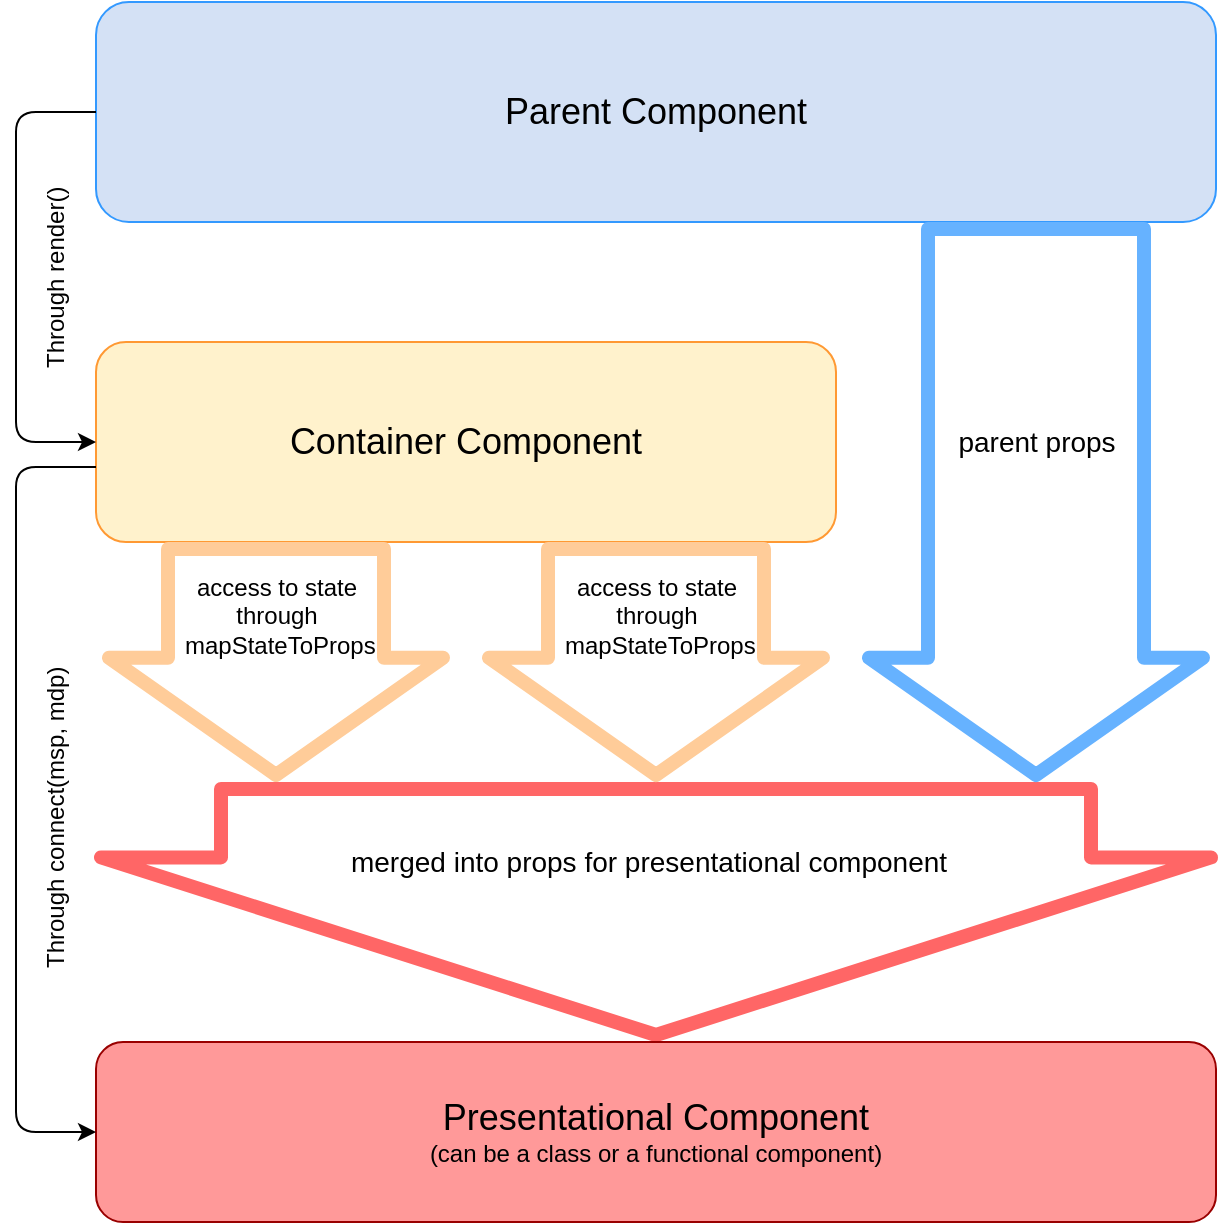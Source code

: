 <mxfile version="10.6.7" type="github"><diagram id="CTf4pTMkJA2CMBrpYo8p" name="Page-1"><mxGraphModel dx="870" dy="484" grid="1" gridSize="10" guides="1" tooltips="1" connect="1" arrows="1" fold="1" page="1" pageScale="1" pageWidth="850" pageHeight="1100" math="0" shadow="0"><root><mxCell id="0"/><mxCell id="1" parent="0"/><mxCell id="hd7jtNzbCcGsVnIZP80W-1" value="&lt;font style=&quot;font-size: 18px&quot;&gt;Container Component&lt;/font&gt;&lt;br&gt;" style="rounded=1;whiteSpace=wrap;html=1;fillColor=#FFF2CC;strokeColor=#FF9933;" vertex="1" parent="1"><mxGeometry x="80" y="200" width="370" height="100" as="geometry"/></mxCell><mxCell id="hd7jtNzbCcGsVnIZP80W-2" value="&lt;font style=&quot;font-size: 12px&quot;&gt;access to state&lt;br&gt;through&lt;br&gt;&amp;nbsp;mapStateToProps&lt;/font&gt;&lt;br&gt;" style="shape=flexArrow;endArrow=classic;html=1;endWidth=52;endSize=17.2;width=102;fillColor=none;strokeColor=#FFCC99;strokeWidth=7;" edge="1" parent="1"><mxGeometry x="-0.385" width="50" height="50" relative="1" as="geometry"><mxPoint x="170" y="300" as="sourcePoint"/><mxPoint x="170" y="420" as="targetPoint"/><mxPoint as="offset"/></mxGeometry></mxCell><mxCell id="hd7jtNzbCcGsVnIZP80W-4" value="" style="shape=flexArrow;endArrow=classic;html=1;endWidth=113;endSize=27.27;width=429;fillColor=none;strokeColor=#FF6666;strokeWidth=7;" edge="1" parent="1"><mxGeometry width="50" height="50" relative="1" as="geometry"><mxPoint x="360" y="420" as="sourcePoint"/><mxPoint x="360" y="550" as="targetPoint"/></mxGeometry></mxCell><mxCell id="hd7jtNzbCcGsVnIZP80W-5" value="&lt;font style=&quot;font-size: 14px&quot;&gt;merged into props for presentational component&lt;/font&gt;" style="text;html=1;resizable=0;points=[];align=center;verticalAlign=middle;labelBackgroundColor=#ffffff;" vertex="1" connectable="0" parent="hd7jtNzbCcGsVnIZP80W-4"><mxGeometry x="-0.395" y="-4" relative="1" as="geometry"><mxPoint as="offset"/></mxGeometry></mxCell><mxCell id="hd7jtNzbCcGsVnIZP80W-6" value="&lt;font style=&quot;font-size: 18px&quot;&gt;Presentational Component&lt;/font&gt;&lt;br&gt;(can be a class or a functional component)&lt;br&gt;" style="rounded=1;whiteSpace=wrap;html=1;fillColor=#FF9999;strokeColor=#990000;" vertex="1" parent="1"><mxGeometry x="80" y="550" width="560" height="90" as="geometry"/></mxCell><mxCell id="hd7jtNzbCcGsVnIZP80W-7" value="&lt;font style=&quot;font-size: 18px&quot;&gt;Parent Component&lt;/font&gt;" style="rounded=1;whiteSpace=wrap;html=1;fillColor=#D4E1F5;strokeColor=#3399FF;" vertex="1" parent="1"><mxGeometry x="80" y="30" width="560" height="110" as="geometry"/></mxCell><mxCell id="hd7jtNzbCcGsVnIZP80W-8" value="&lt;font style=&quot;font-size: 14px&quot;&gt;parent props&lt;/font&gt;&lt;br&gt;" style="shape=flexArrow;endArrow=classic;html=1;endWidth=52;endSize=17.2;width=102;fillColor=none;strokeColor=#66B2FF;strokeWidth=7;" edge="1" parent="1"><mxGeometry x="-0.214" width="50" height="50" relative="1" as="geometry"><mxPoint x="550" y="140" as="sourcePoint"/><mxPoint x="550" y="420" as="targetPoint"/><mxPoint as="offset"/></mxGeometry></mxCell><mxCell id="hd7jtNzbCcGsVnIZP80W-3" value="&lt;font style=&quot;font-size: 12px&quot;&gt;access to state&lt;br&gt;through&lt;br&gt;&amp;nbsp;mapStateToProps&lt;/font&gt;" style="shape=flexArrow;endArrow=classic;html=1;endWidth=52;endSize=17.2;width=102;fillColor=none;strokeColor=#FFCC99;strokeWidth=7;" edge="1" parent="1"><mxGeometry x="-0.385" width="50" height="50" relative="1" as="geometry"><mxPoint x="360" y="300" as="sourcePoint"/><mxPoint x="360" y="420" as="targetPoint"/><mxPoint as="offset"/></mxGeometry></mxCell><mxCell id="hd7jtNzbCcGsVnIZP80W-22" value="" style="endArrow=classic;html=1;strokeColor=#000000;fillColor=none;entryX=0;entryY=0.5;entryDx=0;entryDy=0;exitX=0;exitY=0.5;exitDx=0;exitDy=0;" edge="1" parent="1" source="hd7jtNzbCcGsVnIZP80W-7" target="hd7jtNzbCcGsVnIZP80W-1"><mxGeometry width="50" height="50" relative="1" as="geometry"><mxPoint x="40" y="260" as="sourcePoint"/><mxPoint x="50" y="310" as="targetPoint"/><Array as="points"><mxPoint x="40" y="85"/><mxPoint x="40" y="250"/></Array></mxGeometry></mxCell><mxCell id="hd7jtNzbCcGsVnIZP80W-23" value="" style="endArrow=classic;html=1;strokeColor=#000000;fillColor=none;exitX=0;exitY=0.5;exitDx=0;exitDy=0;entryX=0;entryY=0.5;entryDx=0;entryDy=0;" edge="1" parent="1" target="hd7jtNzbCcGsVnIZP80W-6"><mxGeometry width="50" height="50" relative="1" as="geometry"><mxPoint x="80" y="262.5" as="sourcePoint"/><mxPoint x="60" y="600" as="targetPoint"/><Array as="points"><mxPoint x="40" y="262.5"/><mxPoint x="40" y="595"/></Array></mxGeometry></mxCell><mxCell id="hd7jtNzbCcGsVnIZP80W-24" value="Through render()&lt;br&gt;" style="text;html=1;resizable=0;points=[];autosize=1;align=left;verticalAlign=top;spacingTop=-4;rotation=-90;" vertex="1" parent="1"><mxGeometry x="5" y="150" width="110" height="20" as="geometry"/></mxCell><mxCell id="hd7jtNzbCcGsVnIZP80W-25" value="Through connect(msp, mdp)&lt;br&gt;" style="text;html=1;resizable=0;points=[];autosize=1;align=left;verticalAlign=top;spacingTop=-4;rotation=-90;" vertex="1" parent="1"><mxGeometry x="-25" y="420" width="170" height="20" as="geometry"/></mxCell></root></mxGraphModel></diagram></mxfile>